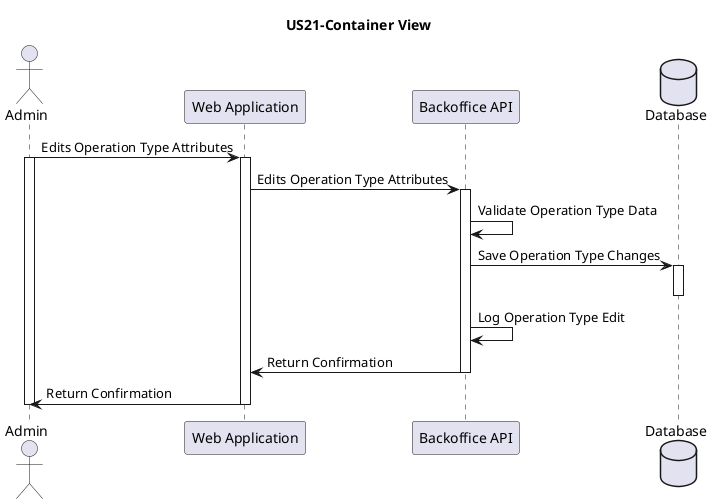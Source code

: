 ' 
' As an Admin, I want to edit existing operation types, so that I can update or correct information about the procedure.
'
' Acceptance Criteria:
'
' Admins can search for and select an existing operation type to edit.
' Editable fields include operation name, required staff by specialization, and estimated duration.
' Changes are reflected in the system immediately for future operation requests.
' Historical data is maintained, but new operation requests will use the updated operation type information.

@startuml

title US21-Container View

actor Admin as A
participant "Web Application" as web
participant "Backoffice API" as api
database "Database" as db

A -> web : Edits Operation Type Attributes
activate A
activate web

web -> api : Edits Operation Type Attributes
activate api

api -> api : Validate Operation Type Data
api -> db : Save Operation Type Changes
activate db
deactivate db
api -> api : Log Operation Type Edit
api -> web : Return Confirmation
deactivate api
web -> A : Return Confirmation
deactivate web
deactivate A

